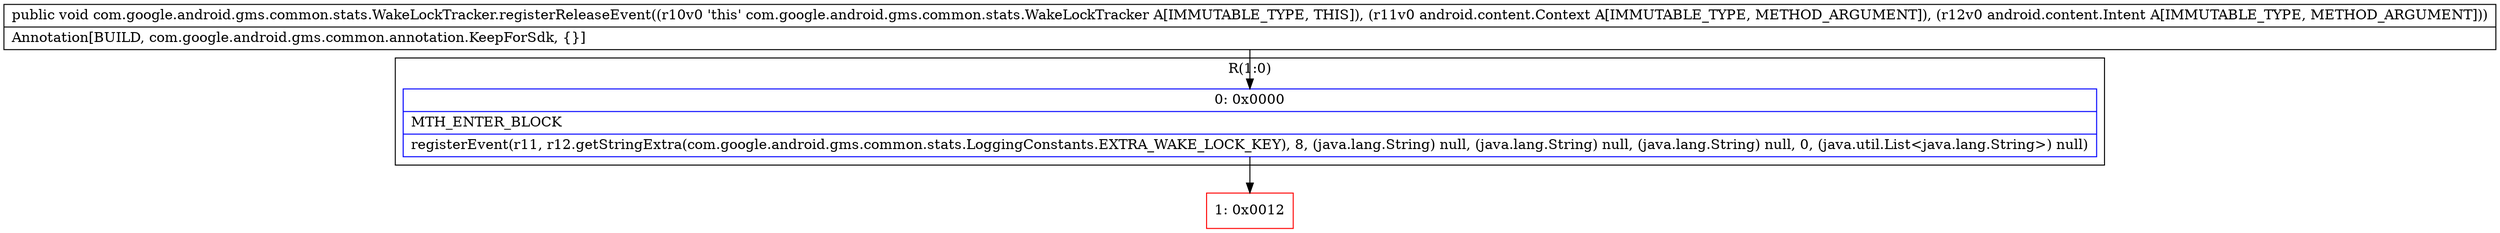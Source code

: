 digraph "CFG forcom.google.android.gms.common.stats.WakeLockTracker.registerReleaseEvent(Landroid\/content\/Context;Landroid\/content\/Intent;)V" {
subgraph cluster_Region_1370969866 {
label = "R(1:0)";
node [shape=record,color=blue];
Node_0 [shape=record,label="{0\:\ 0x0000|MTH_ENTER_BLOCK\l|registerEvent(r11, r12.getStringExtra(com.google.android.gms.common.stats.LoggingConstants.EXTRA_WAKE_LOCK_KEY), 8, (java.lang.String) null, (java.lang.String) null, (java.lang.String) null, 0, (java.util.List\<java.lang.String\>) null)\l}"];
}
Node_1 [shape=record,color=red,label="{1\:\ 0x0012}"];
MethodNode[shape=record,label="{public void com.google.android.gms.common.stats.WakeLockTracker.registerReleaseEvent((r10v0 'this' com.google.android.gms.common.stats.WakeLockTracker A[IMMUTABLE_TYPE, THIS]), (r11v0 android.content.Context A[IMMUTABLE_TYPE, METHOD_ARGUMENT]), (r12v0 android.content.Intent A[IMMUTABLE_TYPE, METHOD_ARGUMENT]))  | Annotation[BUILD, com.google.android.gms.common.annotation.KeepForSdk, \{\}]\l}"];
MethodNode -> Node_0;
Node_0 -> Node_1;
}

